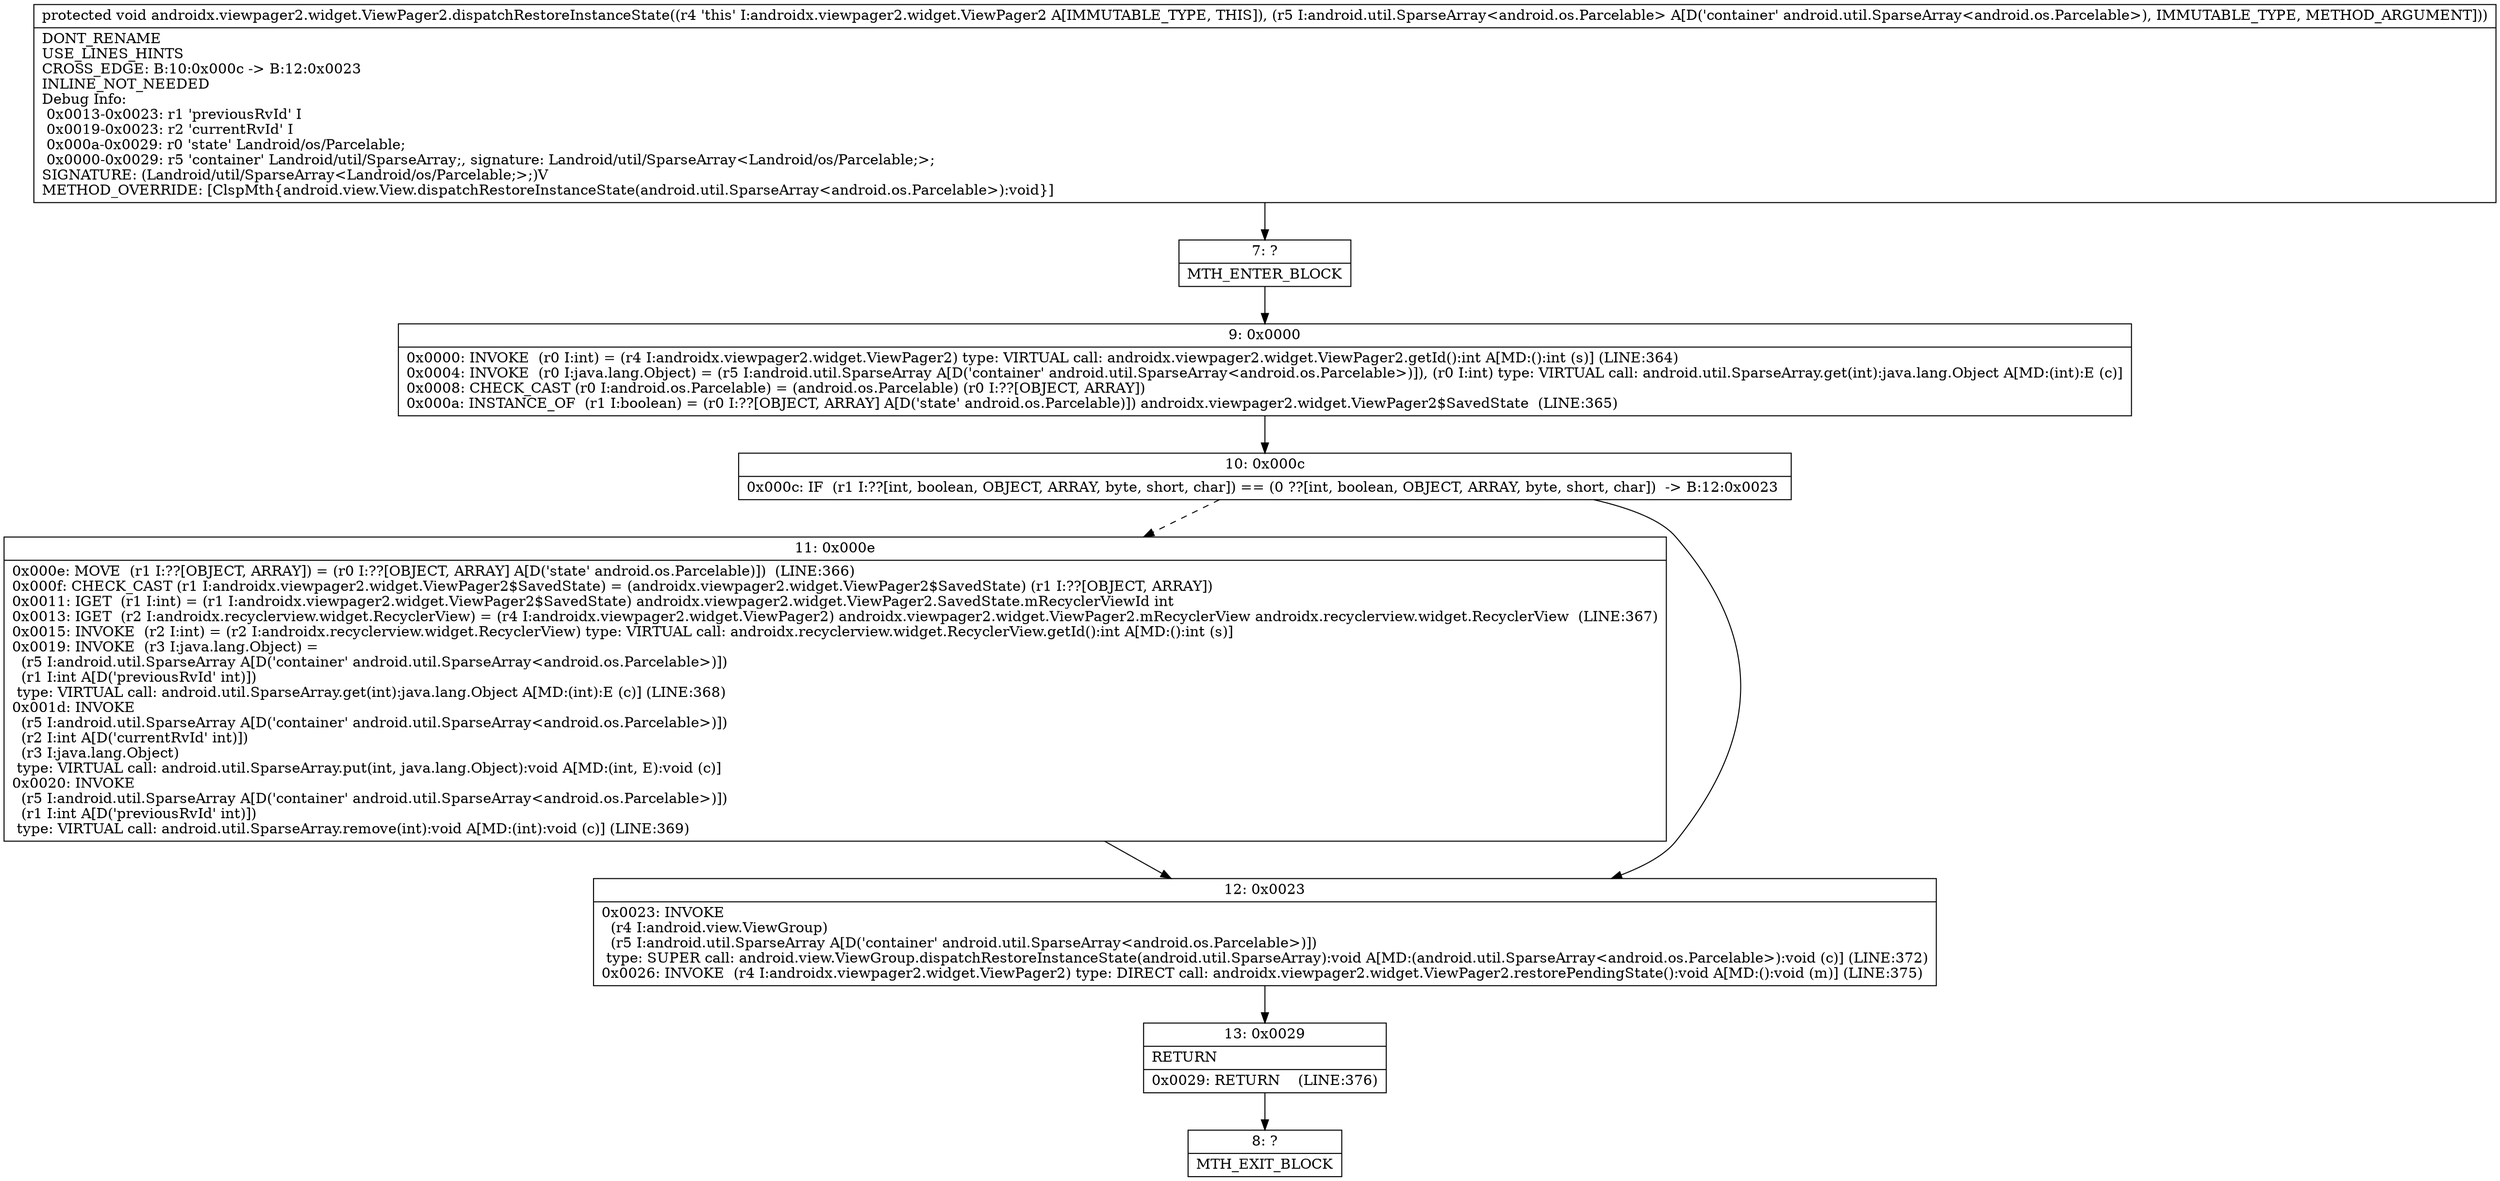 digraph "CFG forandroidx.viewpager2.widget.ViewPager2.dispatchRestoreInstanceState(Landroid\/util\/SparseArray;)V" {
Node_7 [shape=record,label="{7\:\ ?|MTH_ENTER_BLOCK\l}"];
Node_9 [shape=record,label="{9\:\ 0x0000|0x0000: INVOKE  (r0 I:int) = (r4 I:androidx.viewpager2.widget.ViewPager2) type: VIRTUAL call: androidx.viewpager2.widget.ViewPager2.getId():int A[MD:():int (s)] (LINE:364)\l0x0004: INVOKE  (r0 I:java.lang.Object) = (r5 I:android.util.SparseArray A[D('container' android.util.SparseArray\<android.os.Parcelable\>)]), (r0 I:int) type: VIRTUAL call: android.util.SparseArray.get(int):java.lang.Object A[MD:(int):E (c)]\l0x0008: CHECK_CAST (r0 I:android.os.Parcelable) = (android.os.Parcelable) (r0 I:??[OBJECT, ARRAY]) \l0x000a: INSTANCE_OF  (r1 I:boolean) = (r0 I:??[OBJECT, ARRAY] A[D('state' android.os.Parcelable)]) androidx.viewpager2.widget.ViewPager2$SavedState  (LINE:365)\l}"];
Node_10 [shape=record,label="{10\:\ 0x000c|0x000c: IF  (r1 I:??[int, boolean, OBJECT, ARRAY, byte, short, char]) == (0 ??[int, boolean, OBJECT, ARRAY, byte, short, char])  \-\> B:12:0x0023 \l}"];
Node_11 [shape=record,label="{11\:\ 0x000e|0x000e: MOVE  (r1 I:??[OBJECT, ARRAY]) = (r0 I:??[OBJECT, ARRAY] A[D('state' android.os.Parcelable)])  (LINE:366)\l0x000f: CHECK_CAST (r1 I:androidx.viewpager2.widget.ViewPager2$SavedState) = (androidx.viewpager2.widget.ViewPager2$SavedState) (r1 I:??[OBJECT, ARRAY]) \l0x0011: IGET  (r1 I:int) = (r1 I:androidx.viewpager2.widget.ViewPager2$SavedState) androidx.viewpager2.widget.ViewPager2.SavedState.mRecyclerViewId int \l0x0013: IGET  (r2 I:androidx.recyclerview.widget.RecyclerView) = (r4 I:androidx.viewpager2.widget.ViewPager2) androidx.viewpager2.widget.ViewPager2.mRecyclerView androidx.recyclerview.widget.RecyclerView  (LINE:367)\l0x0015: INVOKE  (r2 I:int) = (r2 I:androidx.recyclerview.widget.RecyclerView) type: VIRTUAL call: androidx.recyclerview.widget.RecyclerView.getId():int A[MD:():int (s)]\l0x0019: INVOKE  (r3 I:java.lang.Object) = \l  (r5 I:android.util.SparseArray A[D('container' android.util.SparseArray\<android.os.Parcelable\>)])\l  (r1 I:int A[D('previousRvId' int)])\l type: VIRTUAL call: android.util.SparseArray.get(int):java.lang.Object A[MD:(int):E (c)] (LINE:368)\l0x001d: INVOKE  \l  (r5 I:android.util.SparseArray A[D('container' android.util.SparseArray\<android.os.Parcelable\>)])\l  (r2 I:int A[D('currentRvId' int)])\l  (r3 I:java.lang.Object)\l type: VIRTUAL call: android.util.SparseArray.put(int, java.lang.Object):void A[MD:(int, E):void (c)]\l0x0020: INVOKE  \l  (r5 I:android.util.SparseArray A[D('container' android.util.SparseArray\<android.os.Parcelable\>)])\l  (r1 I:int A[D('previousRvId' int)])\l type: VIRTUAL call: android.util.SparseArray.remove(int):void A[MD:(int):void (c)] (LINE:369)\l}"];
Node_12 [shape=record,label="{12\:\ 0x0023|0x0023: INVOKE  \l  (r4 I:android.view.ViewGroup)\l  (r5 I:android.util.SparseArray A[D('container' android.util.SparseArray\<android.os.Parcelable\>)])\l type: SUPER call: android.view.ViewGroup.dispatchRestoreInstanceState(android.util.SparseArray):void A[MD:(android.util.SparseArray\<android.os.Parcelable\>):void (c)] (LINE:372)\l0x0026: INVOKE  (r4 I:androidx.viewpager2.widget.ViewPager2) type: DIRECT call: androidx.viewpager2.widget.ViewPager2.restorePendingState():void A[MD:():void (m)] (LINE:375)\l}"];
Node_13 [shape=record,label="{13\:\ 0x0029|RETURN\l|0x0029: RETURN    (LINE:376)\l}"];
Node_8 [shape=record,label="{8\:\ ?|MTH_EXIT_BLOCK\l}"];
MethodNode[shape=record,label="{protected void androidx.viewpager2.widget.ViewPager2.dispatchRestoreInstanceState((r4 'this' I:androidx.viewpager2.widget.ViewPager2 A[IMMUTABLE_TYPE, THIS]), (r5 I:android.util.SparseArray\<android.os.Parcelable\> A[D('container' android.util.SparseArray\<android.os.Parcelable\>), IMMUTABLE_TYPE, METHOD_ARGUMENT]))  | DONT_RENAME\lUSE_LINES_HINTS\lCROSS_EDGE: B:10:0x000c \-\> B:12:0x0023\lINLINE_NOT_NEEDED\lDebug Info:\l  0x0013\-0x0023: r1 'previousRvId' I\l  0x0019\-0x0023: r2 'currentRvId' I\l  0x000a\-0x0029: r0 'state' Landroid\/os\/Parcelable;\l  0x0000\-0x0029: r5 'container' Landroid\/util\/SparseArray;, signature: Landroid\/util\/SparseArray\<Landroid\/os\/Parcelable;\>;\lSIGNATURE: (Landroid\/util\/SparseArray\<Landroid\/os\/Parcelable;\>;)V\lMETHOD_OVERRIDE: [ClspMth\{android.view.View.dispatchRestoreInstanceState(android.util.SparseArray\<android.os.Parcelable\>):void\}]\l}"];
MethodNode -> Node_7;Node_7 -> Node_9;
Node_9 -> Node_10;
Node_10 -> Node_11[style=dashed];
Node_10 -> Node_12;
Node_11 -> Node_12;
Node_12 -> Node_13;
Node_13 -> Node_8;
}

